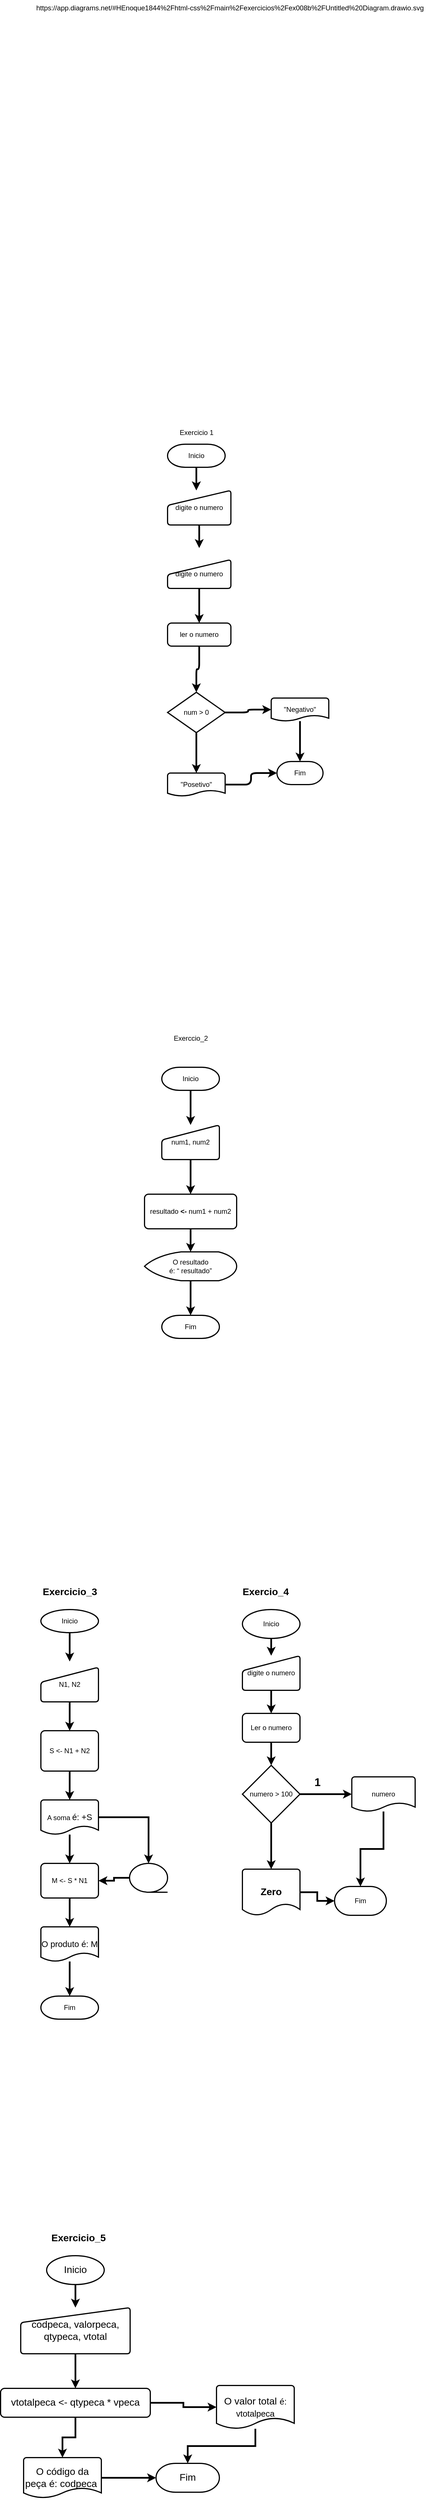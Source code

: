 <mxfile version="15.7.3" type="github">
  <diagram id="C5RBs43oDa-KdzZeNtuy" name="Page-1">
    <mxGraphModel dx="1108" dy="7417" grid="1" gridSize="10" guides="1" tooltips="1" connect="1" arrows="1" fold="1" page="1" pageScale="1" pageWidth="827" pageHeight="1169" math="0" shadow="0">
      <root>
        <mxCell id="WIyWlLk6GJQsqaUBKTNV-0" />
        <mxCell id="WIyWlLk6GJQsqaUBKTNV-1" parent="WIyWlLk6GJQsqaUBKTNV-0" />
        <mxCell id="7aczeXKKdlZf4Kcv0Hij-22" style="edgeStyle=orthogonalEdgeStyle;rounded=1;orthogonalLoop=1;jettySize=auto;html=1;entryX=0.5;entryY=0;entryDx=0;entryDy=0;strokeWidth=3;" parent="WIyWlLk6GJQsqaUBKTNV-1" source="7aczeXKKdlZf4Kcv0Hij-20" target="7aczeXKKdlZf4Kcv0Hij-21" edge="1">
          <mxGeometry relative="1" as="geometry" />
        </mxCell>
        <mxCell id="7aczeXKKdlZf4Kcv0Hij-20" value="Inicio" style="strokeWidth=2;html=1;shape=mxgraph.flowchart.terminator;whiteSpace=wrap;" parent="WIyWlLk6GJQsqaUBKTNV-1" vertex="1">
          <mxGeometry x="350" y="-4300" width="100" height="40" as="geometry" />
        </mxCell>
        <mxCell id="7aczeXKKdlZf4Kcv0Hij-24" style="edgeStyle=orthogonalEdgeStyle;rounded=1;orthogonalLoop=1;jettySize=auto;html=1;entryX=0.5;entryY=0;entryDx=0;entryDy=0;strokeWidth=3;" parent="WIyWlLk6GJQsqaUBKTNV-1" source="7aczeXKKdlZf4Kcv0Hij-21" target="7aczeXKKdlZf4Kcv0Hij-23" edge="1">
          <mxGeometry relative="1" as="geometry" />
        </mxCell>
        <mxCell id="7aczeXKKdlZf4Kcv0Hij-21" value="num1, num2" style="html=1;strokeWidth=2;shape=manualInput;whiteSpace=wrap;rounded=1;size=26;arcSize=11;" parent="WIyWlLk6GJQsqaUBKTNV-1" vertex="1">
          <mxGeometry x="350" y="-4200" width="100" height="60" as="geometry" />
        </mxCell>
        <mxCell id="7aczeXKKdlZf4Kcv0Hij-26" style="edgeStyle=orthogonalEdgeStyle;rounded=1;orthogonalLoop=1;jettySize=auto;html=1;entryX=0.5;entryY=0;entryDx=0;entryDy=0;entryPerimeter=0;strokeWidth=3;" parent="WIyWlLk6GJQsqaUBKTNV-1" source="7aczeXKKdlZf4Kcv0Hij-23" target="7aczeXKKdlZf4Kcv0Hij-25" edge="1">
          <mxGeometry relative="1" as="geometry" />
        </mxCell>
        <mxCell id="7aczeXKKdlZf4Kcv0Hij-23" value="resultado&amp;nbsp;&lt;b&gt;&amp;lt;-&lt;/b&gt;&amp;nbsp;num1 + num2" style="rounded=1;whiteSpace=wrap;html=1;absoluteArcSize=1;arcSize=14;strokeWidth=2;" parent="WIyWlLk6GJQsqaUBKTNV-1" vertex="1">
          <mxGeometry x="320" y="-4080" width="160" height="60" as="geometry" />
        </mxCell>
        <mxCell id="7aczeXKKdlZf4Kcv0Hij-28" style="edgeStyle=orthogonalEdgeStyle;rounded=1;orthogonalLoop=1;jettySize=auto;html=1;entryX=0.5;entryY=0;entryDx=0;entryDy=0;entryPerimeter=0;strokeWidth=3;" parent="WIyWlLk6GJQsqaUBKTNV-1" source="7aczeXKKdlZf4Kcv0Hij-25" target="7aczeXKKdlZf4Kcv0Hij-27" edge="1">
          <mxGeometry relative="1" as="geometry" />
        </mxCell>
        <mxCell id="7aczeXKKdlZf4Kcv0Hij-25" value="&lt;p class=&quot;MsoNormal&quot;&gt;&lt;span style=&quot;font-family: &amp;#34;trebuchet ms&amp;#34; , sans-serif&quot;&gt;O resultado&lt;br/&gt;é: “ resultado”&lt;/span&gt;&lt;/p&gt;" style="strokeWidth=2;html=1;shape=mxgraph.flowchart.display;whiteSpace=wrap;" parent="WIyWlLk6GJQsqaUBKTNV-1" vertex="1">
          <mxGeometry x="320" y="-3980" width="160" height="50" as="geometry" />
        </mxCell>
        <mxCell id="7aczeXKKdlZf4Kcv0Hij-27" value="Fim" style="strokeWidth=2;html=1;shape=mxgraph.flowchart.terminator;whiteSpace=wrap;" parent="WIyWlLk6GJQsqaUBKTNV-1" vertex="1">
          <mxGeometry x="350" y="-3870" width="100" height="40" as="geometry" />
        </mxCell>
        <mxCell id="7aczeXKKdlZf4Kcv0Hij-67" value="Exerccio_2" style="text;html=1;align=center;verticalAlign=middle;resizable=0;points=[];autosize=1;strokeColor=none;fillColor=none;" parent="WIyWlLk6GJQsqaUBKTNV-1" vertex="1">
          <mxGeometry x="365" y="-4360" width="70" height="20" as="geometry" />
        </mxCell>
        <mxCell id="7aczeXKKdlZf4Kcv0Hij-68" style="edgeStyle=orthogonalEdgeStyle;rounded=1;orthogonalLoop=1;jettySize=auto;html=1;strokeWidth=3;" parent="WIyWlLk6GJQsqaUBKTNV-1" source="7aczeXKKdlZf4Kcv0Hij-70" edge="1">
          <mxGeometry relative="1" as="geometry">
            <mxPoint x="410" y="-5300" as="targetPoint" />
          </mxGeometry>
        </mxCell>
        <mxCell id="7aczeXKKdlZf4Kcv0Hij-69" style="edgeStyle=orthogonalEdgeStyle;rounded=1;orthogonalLoop=1;jettySize=auto;html=1;strokeWidth=3;" parent="WIyWlLk6GJQsqaUBKTNV-1" source="7aczeXKKdlZf4Kcv0Hij-70" edge="1">
          <mxGeometry relative="1" as="geometry">
            <mxPoint x="410" y="-5300" as="targetPoint" />
          </mxGeometry>
        </mxCell>
        <mxCell id="7aczeXKKdlZf4Kcv0Hij-70" value="Inicio" style="strokeWidth=2;html=1;shape=mxgraph.flowchart.terminator;whiteSpace=wrap;" parent="WIyWlLk6GJQsqaUBKTNV-1" vertex="1">
          <mxGeometry x="360" y="-5380" width="100" height="40" as="geometry" />
        </mxCell>
        <mxCell id="7aczeXKKdlZf4Kcv0Hij-71" style="edgeStyle=orthogonalEdgeStyle;rounded=1;orthogonalLoop=1;jettySize=auto;html=1;strokeWidth=3;" parent="WIyWlLk6GJQsqaUBKTNV-1" source="7aczeXKKdlZf4Kcv0Hij-72" edge="1">
          <mxGeometry relative="1" as="geometry">
            <mxPoint x="415" y="-5200" as="targetPoint" />
          </mxGeometry>
        </mxCell>
        <mxCell id="7aczeXKKdlZf4Kcv0Hij-72" value="digite o numero" style="html=1;strokeWidth=2;shape=manualInput;whiteSpace=wrap;rounded=1;size=26;arcSize=11;" parent="WIyWlLk6GJQsqaUBKTNV-1" vertex="1">
          <mxGeometry x="360" y="-5300" width="110" height="60" as="geometry" />
        </mxCell>
        <mxCell id="7aczeXKKdlZf4Kcv0Hij-73" style="edgeStyle=orthogonalEdgeStyle;rounded=1;orthogonalLoop=1;jettySize=auto;html=1;entryX=0.5;entryY=0;entryDx=0;entryDy=0;entryPerimeter=0;strokeWidth=3;" parent="WIyWlLk6GJQsqaUBKTNV-1" source="7aczeXKKdlZf4Kcv0Hij-75" target="7aczeXKKdlZf4Kcv0Hij-78" edge="1">
          <mxGeometry relative="1" as="geometry" />
        </mxCell>
        <mxCell id="7aczeXKKdlZf4Kcv0Hij-74" style="edgeStyle=orthogonalEdgeStyle;rounded=1;orthogonalLoop=1;jettySize=auto;html=1;entryX=0;entryY=0.5;entryDx=0;entryDy=0;entryPerimeter=0;strokeWidth=3;" parent="WIyWlLk6GJQsqaUBKTNV-1" source="7aczeXKKdlZf4Kcv0Hij-75" target="7aczeXKKdlZf4Kcv0Hij-80" edge="1">
          <mxGeometry relative="1" as="geometry" />
        </mxCell>
        <mxCell id="7aczeXKKdlZf4Kcv0Hij-75" value="num &amp;gt; 0" style="strokeWidth=2;html=1;shape=mxgraph.flowchart.decision;whiteSpace=wrap;" parent="WIyWlLk6GJQsqaUBKTNV-1" vertex="1">
          <mxGeometry x="360" y="-4950" width="100" height="70" as="geometry" />
        </mxCell>
        <mxCell id="7aczeXKKdlZf4Kcv0Hij-76" value="Fim" style="strokeWidth=2;html=1;shape=mxgraph.flowchart.terminator;whiteSpace=wrap;" parent="WIyWlLk6GJQsqaUBKTNV-1" vertex="1">
          <mxGeometry x="550" y="-4830" width="80" height="40" as="geometry" />
        </mxCell>
        <mxCell id="7aczeXKKdlZf4Kcv0Hij-77" style="edgeStyle=orthogonalEdgeStyle;rounded=1;orthogonalLoop=1;jettySize=auto;html=1;entryX=0;entryY=0.5;entryDx=0;entryDy=0;entryPerimeter=0;strokeWidth=3;" parent="WIyWlLk6GJQsqaUBKTNV-1" source="7aczeXKKdlZf4Kcv0Hij-78" target="7aczeXKKdlZf4Kcv0Hij-76" edge="1">
          <mxGeometry relative="1" as="geometry" />
        </mxCell>
        <mxCell id="7aczeXKKdlZf4Kcv0Hij-78" value="&quot;Posetivo&quot;" style="strokeWidth=2;html=1;shape=mxgraph.flowchart.document2;whiteSpace=wrap;size=0.25;" parent="WIyWlLk6GJQsqaUBKTNV-1" vertex="1">
          <mxGeometry x="360" y="-4810" width="100" height="40" as="geometry" />
        </mxCell>
        <mxCell id="7aczeXKKdlZf4Kcv0Hij-79" style="edgeStyle=orthogonalEdgeStyle;rounded=1;orthogonalLoop=1;jettySize=auto;html=1;entryX=0.5;entryY=0;entryDx=0;entryDy=0;entryPerimeter=0;strokeWidth=3;" parent="WIyWlLk6GJQsqaUBKTNV-1" source="7aczeXKKdlZf4Kcv0Hij-80" target="7aczeXKKdlZf4Kcv0Hij-76" edge="1">
          <mxGeometry relative="1" as="geometry" />
        </mxCell>
        <mxCell id="7aczeXKKdlZf4Kcv0Hij-80" value="&quot;Negativo&quot;" style="strokeWidth=2;html=1;shape=mxgraph.flowchart.document2;whiteSpace=wrap;size=0.25;" parent="WIyWlLk6GJQsqaUBKTNV-1" vertex="1">
          <mxGeometry x="540" y="-4940" width="100" height="40" as="geometry" />
        </mxCell>
        <mxCell id="7aczeXKKdlZf4Kcv0Hij-81" style="edgeStyle=orthogonalEdgeStyle;rounded=1;orthogonalLoop=1;jettySize=auto;html=1;entryX=0.5;entryY=0;entryDx=0;entryDy=0;strokeWidth=3;" parent="WIyWlLk6GJQsqaUBKTNV-1" source="7aczeXKKdlZf4Kcv0Hij-82" target="7aczeXKKdlZf4Kcv0Hij-84" edge="1">
          <mxGeometry relative="1" as="geometry" />
        </mxCell>
        <mxCell id="7aczeXKKdlZf4Kcv0Hij-82" value="digite o numero" style="html=1;strokeWidth=2;shape=manualInput;whiteSpace=wrap;rounded=1;size=26;arcSize=11;" parent="WIyWlLk6GJQsqaUBKTNV-1" vertex="1">
          <mxGeometry x="360" y="-5180" width="110" height="50" as="geometry" />
        </mxCell>
        <mxCell id="7aczeXKKdlZf4Kcv0Hij-83" style="edgeStyle=orthogonalEdgeStyle;rounded=1;orthogonalLoop=1;jettySize=auto;html=1;entryX=0.5;entryY=0;entryDx=0;entryDy=0;entryPerimeter=0;strokeWidth=3;" parent="WIyWlLk6GJQsqaUBKTNV-1" source="7aczeXKKdlZf4Kcv0Hij-84" target="7aczeXKKdlZf4Kcv0Hij-75" edge="1">
          <mxGeometry relative="1" as="geometry" />
        </mxCell>
        <mxCell id="7aczeXKKdlZf4Kcv0Hij-84" value="ler o numero" style="rounded=1;whiteSpace=wrap;html=1;absoluteArcSize=1;arcSize=14;strokeWidth=2;" parent="WIyWlLk6GJQsqaUBKTNV-1" vertex="1">
          <mxGeometry x="360" y="-5070" width="110" height="40" as="geometry" />
        </mxCell>
        <mxCell id="7aczeXKKdlZf4Kcv0Hij-85" value="Exercicio 1" style="text;html=1;align=center;verticalAlign=middle;resizable=0;points=[];autosize=1;strokeColor=none;fillColor=none;" parent="WIyWlLk6GJQsqaUBKTNV-1" vertex="1">
          <mxGeometry x="375" y="-5410" width="70" height="20" as="geometry" />
        </mxCell>
        <mxCell id="QYM4FQ4IIFGIionfwDwg-0" value="https://app.diagrams.net/#HEnoque1844%2Fhtml-css%2Fmain%2Fexercicios%2Fex008b%2FUntitled%20Diagram.drawio.svg" style="text;html=1;" parent="WIyWlLk6GJQsqaUBKTNV-1" vertex="1">
          <mxGeometry x="130" y="-6150" width="690" height="20" as="geometry" />
        </mxCell>
        <mxCell id="xEgQFAVt9R7-jzGUVJl_-19" value="" style="edgeStyle=orthogonalEdgeStyle;rounded=0;orthogonalLoop=1;jettySize=auto;html=1;strokeWidth=3;" parent="WIyWlLk6GJQsqaUBKTNV-1" source="xEgQFAVt9R7-jzGUVJl_-17" edge="1">
          <mxGeometry relative="1" as="geometry">
            <mxPoint x="190" y="-3270" as="targetPoint" />
          </mxGeometry>
        </mxCell>
        <mxCell id="xEgQFAVt9R7-jzGUVJl_-17" value="Inicio" style="strokeWidth=2;html=1;shape=mxgraph.flowchart.start_1;whiteSpace=wrap;" parent="WIyWlLk6GJQsqaUBKTNV-1" vertex="1">
          <mxGeometry x="140" y="-3360" width="100" height="40" as="geometry" />
        </mxCell>
        <mxCell id="xEgQFAVt9R7-jzGUVJl_-24" value="" style="edgeStyle=orthogonalEdgeStyle;rounded=0;orthogonalLoop=1;jettySize=auto;html=1;strokeWidth=3;" parent="WIyWlLk6GJQsqaUBKTNV-1" source="xEgQFAVt9R7-jzGUVJl_-22" target="xEgQFAVt9R7-jzGUVJl_-23" edge="1">
          <mxGeometry relative="1" as="geometry" />
        </mxCell>
        <mxCell id="xEgQFAVt9R7-jzGUVJl_-22" value="N1, N2" style="html=1;strokeWidth=2;shape=manualInput;whiteSpace=wrap;rounded=1;size=26;arcSize=11;" parent="WIyWlLk6GJQsqaUBKTNV-1" vertex="1">
          <mxGeometry x="140" y="-3260" width="100" height="60" as="geometry" />
        </mxCell>
        <mxCell id="xEgQFAVt9R7-jzGUVJl_-26" value="" style="edgeStyle=orthogonalEdgeStyle;rounded=0;orthogonalLoop=1;jettySize=auto;html=1;strokeWidth=3;" parent="WIyWlLk6GJQsqaUBKTNV-1" source="xEgQFAVt9R7-jzGUVJl_-23" target="xEgQFAVt9R7-jzGUVJl_-25" edge="1">
          <mxGeometry relative="1" as="geometry" />
        </mxCell>
        <mxCell id="xEgQFAVt9R7-jzGUVJl_-23" value="S &amp;lt;- N1 + N2" style="rounded=1;whiteSpace=wrap;html=1;absoluteArcSize=1;arcSize=14;strokeWidth=2;" parent="WIyWlLk6GJQsqaUBKTNV-1" vertex="1">
          <mxGeometry x="140" y="-3150" width="100" height="70" as="geometry" />
        </mxCell>
        <mxCell id="xEgQFAVt9R7-jzGUVJl_-28" value="" style="edgeStyle=orthogonalEdgeStyle;rounded=0;orthogonalLoop=1;jettySize=auto;html=1;strokeWidth=3;" parent="WIyWlLk6GJQsqaUBKTNV-1" source="xEgQFAVt9R7-jzGUVJl_-25" target="xEgQFAVt9R7-jzGUVJl_-27" edge="1">
          <mxGeometry relative="1" as="geometry" />
        </mxCell>
        <mxCell id="xEgQFAVt9R7-jzGUVJl_-33" value="" style="edgeStyle=orthogonalEdgeStyle;rounded=0;orthogonalLoop=1;jettySize=auto;html=1;strokeWidth=3;" parent="WIyWlLk6GJQsqaUBKTNV-1" source="xEgQFAVt9R7-jzGUVJl_-25" target="xEgQFAVt9R7-jzGUVJl_-32" edge="1">
          <mxGeometry relative="1" as="geometry" />
        </mxCell>
        <mxCell id="xEgQFAVt9R7-jzGUVJl_-25" value="&lt;span lang=&quot;EN-CA&quot; style=&quot;line-height: 12.84px&quot;&gt;A soma&amp;nbsp;&lt;/span&gt;&lt;span lang=&quot;EN-CA&quot; style=&quot;font-size: 11pt ; line-height: 15.693px ; font-family: &amp;#34;calibri&amp;#34; , sans-serif&quot;&gt;é: +S&lt;/span&gt;" style="strokeWidth=2;html=1;shape=mxgraph.flowchart.document2;whiteSpace=wrap;size=0.25;" parent="WIyWlLk6GJQsqaUBKTNV-1" vertex="1">
          <mxGeometry x="140" y="-3030" width="100" height="60" as="geometry" />
        </mxCell>
        <mxCell id="xEgQFAVt9R7-jzGUVJl_-30" value="" style="edgeStyle=orthogonalEdgeStyle;rounded=0;orthogonalLoop=1;jettySize=auto;html=1;strokeWidth=3;" parent="WIyWlLk6GJQsqaUBKTNV-1" source="xEgQFAVt9R7-jzGUVJl_-27" target="xEgQFAVt9R7-jzGUVJl_-29" edge="1">
          <mxGeometry relative="1" as="geometry" />
        </mxCell>
        <mxCell id="xEgQFAVt9R7-jzGUVJl_-27" value="M &amp;lt;- S * N1" style="rounded=1;whiteSpace=wrap;html=1;absoluteArcSize=1;arcSize=14;strokeWidth=2;" parent="WIyWlLk6GJQsqaUBKTNV-1" vertex="1">
          <mxGeometry x="140" y="-2920" width="100" height="60" as="geometry" />
        </mxCell>
        <mxCell id="xEgQFAVt9R7-jzGUVJl_-35" value="" style="edgeStyle=orthogonalEdgeStyle;rounded=0;orthogonalLoop=1;jettySize=auto;html=1;strokeWidth=3;" parent="WIyWlLk6GJQsqaUBKTNV-1" source="xEgQFAVt9R7-jzGUVJl_-29" target="xEgQFAVt9R7-jzGUVJl_-31" edge="1">
          <mxGeometry relative="1" as="geometry" />
        </mxCell>
        <mxCell id="xEgQFAVt9R7-jzGUVJl_-29" value="&lt;span lang=&quot;EN-CA&quot; style=&quot;font-size: 11.0pt ; line-height: 107% ; font-family: &amp;#34;calibri&amp;#34; , sans-serif&quot;&gt;&lt;span style=&quot;font-size: 11pt&quot;&gt;O produto&amp;nbsp;&lt;/span&gt;é: M&lt;/span&gt;" style="strokeWidth=2;html=1;shape=mxgraph.flowchart.document2;whiteSpace=wrap;size=0.25;" parent="WIyWlLk6GJQsqaUBKTNV-1" vertex="1">
          <mxGeometry x="140" y="-2810" width="100" height="60" as="geometry" />
        </mxCell>
        <mxCell id="xEgQFAVt9R7-jzGUVJl_-31" value="Fim" style="strokeWidth=2;html=1;shape=mxgraph.flowchart.terminator;whiteSpace=wrap;" parent="WIyWlLk6GJQsqaUBKTNV-1" vertex="1">
          <mxGeometry x="140" y="-2690" width="100" height="40" as="geometry" />
        </mxCell>
        <mxCell id="xEgQFAVt9R7-jzGUVJl_-34" value="" style="edgeStyle=orthogonalEdgeStyle;rounded=0;orthogonalLoop=1;jettySize=auto;html=1;strokeWidth=3;" parent="WIyWlLk6GJQsqaUBKTNV-1" source="xEgQFAVt9R7-jzGUVJl_-32" target="xEgQFAVt9R7-jzGUVJl_-27" edge="1">
          <mxGeometry relative="1" as="geometry" />
        </mxCell>
        <mxCell id="xEgQFAVt9R7-jzGUVJl_-32" value="" style="strokeWidth=2;html=1;shape=mxgraph.flowchart.sequential_data;whiteSpace=wrap;" parent="WIyWlLk6GJQsqaUBKTNV-1" vertex="1">
          <mxGeometry x="294" y="-2920" width="66" height="50" as="geometry" />
        </mxCell>
        <mxCell id="xEgQFAVt9R7-jzGUVJl_-36" value="&lt;b&gt;&lt;font style=&quot;font-size: 17px&quot;&gt;Exercicio_3&lt;/font&gt;&lt;/b&gt;" style="text;html=1;align=center;verticalAlign=middle;resizable=0;points=[];autosize=1;strokeColor=none;fillColor=none;" parent="WIyWlLk6GJQsqaUBKTNV-1" vertex="1">
          <mxGeometry x="135" y="-3400" width="110" height="20" as="geometry" />
        </mxCell>
        <mxCell id="xEgQFAVt9R7-jzGUVJl_-45" value="" style="edgeStyle=orthogonalEdgeStyle;rounded=0;orthogonalLoop=1;jettySize=auto;html=1;strokeWidth=3;" parent="WIyWlLk6GJQsqaUBKTNV-1" source="xEgQFAVt9R7-jzGUVJl_-37" target="xEgQFAVt9R7-jzGUVJl_-38" edge="1">
          <mxGeometry relative="1" as="geometry" />
        </mxCell>
        <mxCell id="xEgQFAVt9R7-jzGUVJl_-37" value="Inicio" style="strokeWidth=2;html=1;shape=mxgraph.flowchart.start_1;whiteSpace=wrap;" parent="WIyWlLk6GJQsqaUBKTNV-1" vertex="1">
          <mxGeometry x="490" y="-3360" width="100" height="50" as="geometry" />
        </mxCell>
        <mxCell id="xEgQFAVt9R7-jzGUVJl_-44" value="" style="edgeStyle=orthogonalEdgeStyle;rounded=0;orthogonalLoop=1;jettySize=auto;html=1;strokeWidth=3;" parent="WIyWlLk6GJQsqaUBKTNV-1" source="xEgQFAVt9R7-jzGUVJl_-38" target="xEgQFAVt9R7-jzGUVJl_-39" edge="1">
          <mxGeometry relative="1" as="geometry" />
        </mxCell>
        <mxCell id="xEgQFAVt9R7-jzGUVJl_-38" value="digite o numero" style="html=1;strokeWidth=2;shape=manualInput;whiteSpace=wrap;rounded=1;size=26;arcSize=11;" parent="WIyWlLk6GJQsqaUBKTNV-1" vertex="1">
          <mxGeometry x="490" y="-3280" width="100" height="60" as="geometry" />
        </mxCell>
        <mxCell id="xEgQFAVt9R7-jzGUVJl_-46" value="" style="edgeStyle=orthogonalEdgeStyle;rounded=0;orthogonalLoop=1;jettySize=auto;html=1;strokeWidth=3;" parent="WIyWlLk6GJQsqaUBKTNV-1" source="xEgQFAVt9R7-jzGUVJl_-39" target="xEgQFAVt9R7-jzGUVJl_-40" edge="1">
          <mxGeometry relative="1" as="geometry" />
        </mxCell>
        <mxCell id="xEgQFAVt9R7-jzGUVJl_-39" value="Ler o numero" style="rounded=1;whiteSpace=wrap;html=1;absoluteArcSize=1;arcSize=14;strokeWidth=2;" parent="WIyWlLk6GJQsqaUBKTNV-1" vertex="1">
          <mxGeometry x="490" y="-3180" width="100" height="50" as="geometry" />
        </mxCell>
        <mxCell id="xEgQFAVt9R7-jzGUVJl_-47" value="" style="edgeStyle=orthogonalEdgeStyle;rounded=0;orthogonalLoop=1;jettySize=auto;html=1;strokeWidth=3;" parent="WIyWlLk6GJQsqaUBKTNV-1" source="xEgQFAVt9R7-jzGUVJl_-40" target="xEgQFAVt9R7-jzGUVJl_-41" edge="1">
          <mxGeometry relative="1" as="geometry" />
        </mxCell>
        <mxCell id="xEgQFAVt9R7-jzGUVJl_-50" value="" style="edgeStyle=orthogonalEdgeStyle;rounded=0;orthogonalLoop=1;jettySize=auto;html=1;strokeWidth=3;" parent="WIyWlLk6GJQsqaUBKTNV-1" source="xEgQFAVt9R7-jzGUVJl_-40" target="xEgQFAVt9R7-jzGUVJl_-42" edge="1">
          <mxGeometry relative="1" as="geometry" />
        </mxCell>
        <mxCell id="xEgQFAVt9R7-jzGUVJl_-40" value="numero &amp;gt; 100" style="strokeWidth=2;html=1;shape=mxgraph.flowchart.decision;whiteSpace=wrap;" parent="WIyWlLk6GJQsqaUBKTNV-1" vertex="1">
          <mxGeometry x="490" y="-3090" width="100" height="100" as="geometry" />
        </mxCell>
        <mxCell id="xEgQFAVt9R7-jzGUVJl_-48" value="" style="edgeStyle=orthogonalEdgeStyle;rounded=0;orthogonalLoop=1;jettySize=auto;html=1;strokeWidth=3;" parent="WIyWlLk6GJQsqaUBKTNV-1" source="xEgQFAVt9R7-jzGUVJl_-41" target="xEgQFAVt9R7-jzGUVJl_-43" edge="1">
          <mxGeometry relative="1" as="geometry" />
        </mxCell>
        <mxCell id="xEgQFAVt9R7-jzGUVJl_-41" value="numero" style="strokeWidth=2;html=1;shape=mxgraph.flowchart.document2;whiteSpace=wrap;size=0.25;" parent="WIyWlLk6GJQsqaUBKTNV-1" vertex="1">
          <mxGeometry x="680" y="-3070" width="110" height="60" as="geometry" />
        </mxCell>
        <mxCell id="xEgQFAVt9R7-jzGUVJl_-49" value="" style="edgeStyle=orthogonalEdgeStyle;rounded=0;orthogonalLoop=1;jettySize=auto;html=1;strokeWidth=3;" parent="WIyWlLk6GJQsqaUBKTNV-1" source="xEgQFAVt9R7-jzGUVJl_-42" target="xEgQFAVt9R7-jzGUVJl_-43" edge="1">
          <mxGeometry relative="1" as="geometry" />
        </mxCell>
        <mxCell id="xEgQFAVt9R7-jzGUVJl_-42" value="&lt;b&gt;&lt;font style=&quot;font-size: 17px&quot;&gt;Zero&lt;/font&gt;&lt;/b&gt;" style="strokeWidth=2;html=1;shape=mxgraph.flowchart.document2;whiteSpace=wrap;size=0.25;" parent="WIyWlLk6GJQsqaUBKTNV-1" vertex="1">
          <mxGeometry x="490" y="-2910" width="100" height="80" as="geometry" />
        </mxCell>
        <mxCell id="xEgQFAVt9R7-jzGUVJl_-43" value="Fim" style="strokeWidth=2;html=1;shape=mxgraph.flowchart.terminator;whiteSpace=wrap;" parent="WIyWlLk6GJQsqaUBKTNV-1" vertex="1">
          <mxGeometry x="650" y="-2880" width="90" height="50" as="geometry" />
        </mxCell>
        <mxCell id="xEgQFAVt9R7-jzGUVJl_-51" value="&lt;span style=&quot;font-size: 19px&quot;&gt;&lt;b&gt;1&lt;/b&gt;&lt;/span&gt;" style="text;html=1;align=center;verticalAlign=middle;resizable=0;points=[];autosize=1;strokeColor=none;fillColor=none;strokeWidth=4;" parent="WIyWlLk6GJQsqaUBKTNV-1" vertex="1">
          <mxGeometry x="605" y="-3070" width="30" height="20" as="geometry" />
        </mxCell>
        <mxCell id="xEgQFAVt9R7-jzGUVJl_-52" value="&lt;b&gt;Exercio_4&lt;/b&gt;" style="text;html=1;align=center;verticalAlign=middle;resizable=0;points=[];autosize=1;strokeColor=none;fillColor=none;fontSize=17;" parent="WIyWlLk6GJQsqaUBKTNV-1" vertex="1">
          <mxGeometry x="480" y="-3405" width="100" height="30" as="geometry" />
        </mxCell>
        <mxCell id="xApCtgJO4M7rXuDMR1TI-2" value="" style="edgeStyle=orthogonalEdgeStyle;rounded=0;orthogonalLoop=1;jettySize=auto;html=1;fontSize=17;strokeWidth=3;" edge="1" parent="WIyWlLk6GJQsqaUBKTNV-1" source="xApCtgJO4M7rXuDMR1TI-0" target="xApCtgJO4M7rXuDMR1TI-1">
          <mxGeometry relative="1" as="geometry" />
        </mxCell>
        <mxCell id="xApCtgJO4M7rXuDMR1TI-0" value="Inicio" style="strokeWidth=2;html=1;shape=mxgraph.flowchart.start_1;whiteSpace=wrap;fontSize=17;" vertex="1" parent="WIyWlLk6GJQsqaUBKTNV-1">
          <mxGeometry x="150" y="-2240" width="100" height="50" as="geometry" />
        </mxCell>
        <mxCell id="xApCtgJO4M7rXuDMR1TI-11" value="" style="edgeStyle=orthogonalEdgeStyle;rounded=0;orthogonalLoop=1;jettySize=auto;html=1;fontSize=17;strokeWidth=3;" edge="1" parent="WIyWlLk6GJQsqaUBKTNV-1" source="xApCtgJO4M7rXuDMR1TI-1" target="xApCtgJO4M7rXuDMR1TI-3">
          <mxGeometry relative="1" as="geometry" />
        </mxCell>
        <mxCell id="xApCtgJO4M7rXuDMR1TI-1" value="codpeca, valorpeca,&lt;br&gt;qtypeca, vtotal" style="html=1;strokeWidth=2;shape=manualInput;whiteSpace=wrap;rounded=1;size=26;arcSize=11;fontSize=17;" vertex="1" parent="WIyWlLk6GJQsqaUBKTNV-1">
          <mxGeometry x="105" y="-2150" width="190" height="80" as="geometry" />
        </mxCell>
        <mxCell id="xApCtgJO4M7rXuDMR1TI-8" value="" style="edgeStyle=orthogonalEdgeStyle;rounded=0;orthogonalLoop=1;jettySize=auto;html=1;fontSize=17;strokeWidth=3;" edge="1" parent="WIyWlLk6GJQsqaUBKTNV-1" source="xApCtgJO4M7rXuDMR1TI-3" target="xApCtgJO4M7rXuDMR1TI-6">
          <mxGeometry relative="1" as="geometry" />
        </mxCell>
        <mxCell id="xApCtgJO4M7rXuDMR1TI-12" value="" style="edgeStyle=orthogonalEdgeStyle;rounded=0;orthogonalLoop=1;jettySize=auto;html=1;fontSize=17;strokeWidth=3;" edge="1" parent="WIyWlLk6GJQsqaUBKTNV-1" source="xApCtgJO4M7rXuDMR1TI-3" target="xApCtgJO4M7rXuDMR1TI-5">
          <mxGeometry relative="1" as="geometry" />
        </mxCell>
        <mxCell id="xApCtgJO4M7rXuDMR1TI-3" value="vtotalpeca &amp;lt;- qtypeca * vpeca" style="rounded=1;whiteSpace=wrap;html=1;absoluteArcSize=1;arcSize=14;strokeWidth=2;fontSize=17;" vertex="1" parent="WIyWlLk6GJQsqaUBKTNV-1">
          <mxGeometry x="70" y="-2010" width="260" height="50" as="geometry" />
        </mxCell>
        <mxCell id="xApCtgJO4M7rXuDMR1TI-10" value="" style="edgeStyle=orthogonalEdgeStyle;rounded=0;orthogonalLoop=1;jettySize=auto;html=1;fontSize=17;strokeWidth=3;" edge="1" parent="WIyWlLk6GJQsqaUBKTNV-1" source="xApCtgJO4M7rXuDMR1TI-5" target="xApCtgJO4M7rXuDMR1TI-7">
          <mxGeometry relative="1" as="geometry" />
        </mxCell>
        <mxCell id="xApCtgJO4M7rXuDMR1TI-5" value="&lt;p class=&quot;MsoNormal&quot;&gt;&lt;span lang=&quot;EN-CA&quot;&gt;O código da peça é: codpeca&amp;nbsp;&lt;/span&gt;&lt;span lang=&quot;EN-CA&quot;&gt;&lt;/span&gt;&lt;/p&gt;" style="strokeWidth=2;html=1;shape=mxgraph.flowchart.document2;whiteSpace=wrap;size=0.25;fontSize=17;" vertex="1" parent="WIyWlLk6GJQsqaUBKTNV-1">
          <mxGeometry x="110" y="-1890" width="135" height="70" as="geometry" />
        </mxCell>
        <mxCell id="xApCtgJO4M7rXuDMR1TI-9" value="" style="edgeStyle=orthogonalEdgeStyle;rounded=0;orthogonalLoop=1;jettySize=auto;html=1;fontSize=17;strokeWidth=3;" edge="1" parent="WIyWlLk6GJQsqaUBKTNV-1" source="xApCtgJO4M7rXuDMR1TI-6" target="xApCtgJO4M7rXuDMR1TI-7">
          <mxGeometry relative="1" as="geometry" />
        </mxCell>
        <mxCell id="xApCtgJO4M7rXuDMR1TI-6" value="O valor total&amp;nbsp;&lt;span lang=&quot;EN-CA&quot; style=&quot;font-size: 11.0pt ; line-height: 107% ; font-family: &amp;#34;calibri&amp;#34; , sans-serif&quot;&gt;é: vtotalpeca&lt;/span&gt;" style="strokeWidth=2;html=1;shape=mxgraph.flowchart.document2;whiteSpace=wrap;size=0.25;fontSize=17;" vertex="1" parent="WIyWlLk6GJQsqaUBKTNV-1">
          <mxGeometry x="445" y="-2015" width="135" height="75" as="geometry" />
        </mxCell>
        <mxCell id="xApCtgJO4M7rXuDMR1TI-7" value="Fim" style="strokeWidth=2;html=1;shape=mxgraph.flowchart.terminator;whiteSpace=wrap;fontSize=17;" vertex="1" parent="WIyWlLk6GJQsqaUBKTNV-1">
          <mxGeometry x="340" y="-1880" width="110" height="50" as="geometry" />
        </mxCell>
        <mxCell id="xApCtgJO4M7rXuDMR1TI-13" value="&lt;b&gt;Exercicio_5&lt;/b&gt;" style="text;html=1;align=center;verticalAlign=middle;resizable=0;points=[];autosize=1;strokeColor=none;fillColor=none;fontSize=17;" vertex="1" parent="WIyWlLk6GJQsqaUBKTNV-1">
          <mxGeometry x="150" y="-2285" width="110" height="30" as="geometry" />
        </mxCell>
      </root>
    </mxGraphModel>
  </diagram>
</mxfile>

